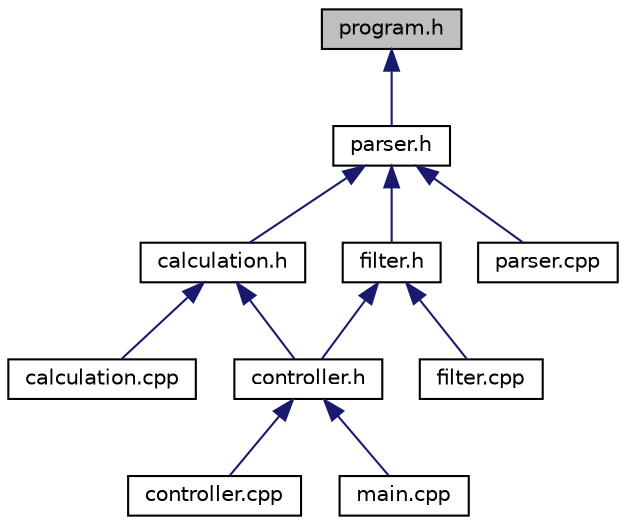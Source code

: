 digraph "program.h"
{
  edge [fontname="Helvetica",fontsize="10",labelfontname="Helvetica",labelfontsize="10"];
  node [fontname="Helvetica",fontsize="10",shape=record];
  Node1 [label="program.h",height=0.2,width=0.4,color="black", fillcolor="grey75", style="filled", fontcolor="black"];
  Node1 -> Node2 [dir="back",color="midnightblue",fontsize="10",style="solid"];
  Node2 [label="parser.h",height=0.2,width=0.4,color="black", fillcolor="white", style="filled",URL="$parser_8h.html"];
  Node2 -> Node3 [dir="back",color="midnightblue",fontsize="10",style="solid"];
  Node3 [label="calculation.h",height=0.2,width=0.4,color="black", fillcolor="white", style="filled",URL="$calculation_8h.html"];
  Node3 -> Node4 [dir="back",color="midnightblue",fontsize="10",style="solid"];
  Node4 [label="calculation.cpp",height=0.2,width=0.4,color="black", fillcolor="white", style="filled",URL="$calculation_8cpp.html"];
  Node3 -> Node5 [dir="back",color="midnightblue",fontsize="10",style="solid"];
  Node5 [label="controller.h",height=0.2,width=0.4,color="black", fillcolor="white", style="filled",URL="$controller_8h.html"];
  Node5 -> Node6 [dir="back",color="midnightblue",fontsize="10",style="solid"];
  Node6 [label="controller.cpp",height=0.2,width=0.4,color="black", fillcolor="white", style="filled",URL="$controller_8cpp.html"];
  Node5 -> Node7 [dir="back",color="midnightblue",fontsize="10",style="solid"];
  Node7 [label="main.cpp",height=0.2,width=0.4,color="black", fillcolor="white", style="filled",URL="$main_8cpp.html"];
  Node2 -> Node8 [dir="back",color="midnightblue",fontsize="10",style="solid"];
  Node8 [label="filter.h",height=0.2,width=0.4,color="black", fillcolor="white", style="filled",URL="$filter_8h.html"];
  Node8 -> Node5 [dir="back",color="midnightblue",fontsize="10",style="solid"];
  Node8 -> Node9 [dir="back",color="midnightblue",fontsize="10",style="solid"];
  Node9 [label="filter.cpp",height=0.2,width=0.4,color="black", fillcolor="white", style="filled",URL="$filter_8cpp.html"];
  Node2 -> Node10 [dir="back",color="midnightblue",fontsize="10",style="solid"];
  Node10 [label="parser.cpp",height=0.2,width=0.4,color="black", fillcolor="white", style="filled",URL="$parser_8cpp.html"];
}
